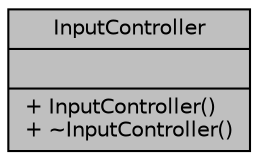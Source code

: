 digraph "InputController"
{
  edge [fontname="Helvetica",fontsize="10",labelfontname="Helvetica",labelfontsize="10"];
  node [fontname="Helvetica",fontsize="10",shape=record];
  Node1 [label="{InputController\n||+ InputController()\l+ ~InputController()\l}",height=0.2,width=0.4,color="black", fillcolor="grey75", style="filled", fontcolor="black"];
}
